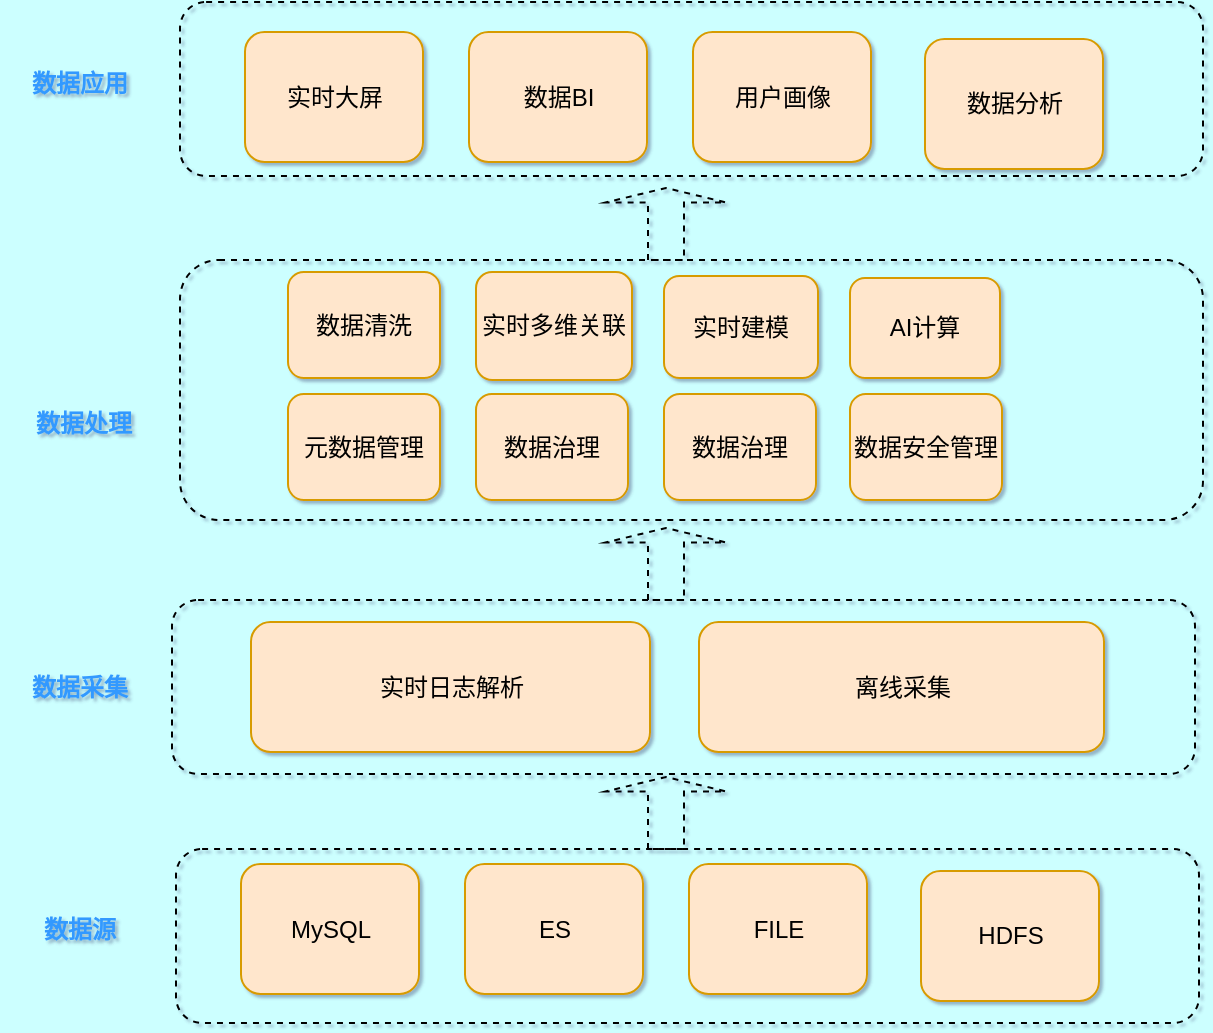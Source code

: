 <mxfile version="17.4.5" type="github">
  <diagram id="UJMsLFa42X8FvGDw-vX3" name="Page-1">
    <mxGraphModel dx="1422" dy="762" grid="0" gridSize="10" guides="1" tooltips="1" connect="1" arrows="1" fold="1" page="1" pageScale="1" pageWidth="827" pageHeight="1169" background="#CCFFFF" math="0" shadow="1">
      <root>
        <mxCell id="0" />
        <mxCell id="1" parent="0" />
        <mxCell id="ZsuB_UANE7rcjaerfHN0-4" value="&lt;b&gt;&lt;font color=&quot;#3399ff&quot;&gt;数据处理&lt;/font&gt;&lt;/b&gt;" style="text;html=1;strokeColor=none;fillColor=none;align=center;verticalAlign=middle;whiteSpace=wrap;rounded=0;" vertex="1" parent="1">
          <mxGeometry x="83" y="294" width="80" height="30" as="geometry" />
        </mxCell>
        <mxCell id="ZsuB_UANE7rcjaerfHN0-6" value="&lt;b&gt;&lt;font color=&quot;#3399ff&quot;&gt;数据采集&lt;/font&gt;&lt;/b&gt;" style="text;html=1;strokeColor=none;fillColor=none;align=center;verticalAlign=middle;whiteSpace=wrap;rounded=0;" vertex="1" parent="1">
          <mxGeometry x="91" y="425.5" width="60" height="30" as="geometry" />
        </mxCell>
        <mxCell id="ZsuB_UANE7rcjaerfHN0-7" value="MySQL" style="rounded=1;whiteSpace=wrap;html=1;fillColor=#ffe6cc;strokeColor=#d79b00;" vertex="1" parent="1">
          <mxGeometry x="201.5" y="529" width="89" height="65" as="geometry" />
        </mxCell>
        <mxCell id="ZsuB_UANE7rcjaerfHN0-8" value="&lt;b&gt;&lt;font color=&quot;#3399ff&quot;&gt;数据源&lt;/font&gt;&lt;/b&gt;" style="text;html=1;strokeColor=none;fillColor=none;align=center;verticalAlign=middle;whiteSpace=wrap;rounded=0;" vertex="1" parent="1">
          <mxGeometry x="91" y="546.5" width="60" height="30" as="geometry" />
        </mxCell>
        <mxCell id="ZsuB_UANE7rcjaerfHN0-19" value="ES" style="rounded=1;whiteSpace=wrap;html=1;fillColor=#ffe6cc;strokeColor=#d79b00;" vertex="1" parent="1">
          <mxGeometry x="313.5" y="529" width="89" height="65" as="geometry" />
        </mxCell>
        <mxCell id="ZsuB_UANE7rcjaerfHN0-20" value="FILE" style="rounded=1;whiteSpace=wrap;html=1;fillColor=#ffe6cc;strokeColor=#d79b00;" vertex="1" parent="1">
          <mxGeometry x="425.5" y="529" width="89" height="65" as="geometry" />
        </mxCell>
        <mxCell id="ZsuB_UANE7rcjaerfHN0-21" value="HDFS" style="rounded=1;whiteSpace=wrap;html=1;fillColor=#ffe6cc;strokeColor=#d79b00;" vertex="1" parent="1">
          <mxGeometry x="541.5" y="532.5" width="89" height="65" as="geometry" />
        </mxCell>
        <mxCell id="ZsuB_UANE7rcjaerfHN0-22" value="实时日志解析" style="rounded=1;whiteSpace=wrap;html=1;fillColor=#ffe6cc;strokeColor=#d79b00;" vertex="1" parent="1">
          <mxGeometry x="206.5" y="408" width="199.5" height="65" as="geometry" />
        </mxCell>
        <mxCell id="ZsuB_UANE7rcjaerfHN0-25" value="离线采集" style="rounded=1;whiteSpace=wrap;html=1;fillColor=#ffe6cc;strokeColor=#d79b00;" vertex="1" parent="1">
          <mxGeometry x="430.5" y="408" width="202.5" height="65" as="geometry" />
        </mxCell>
        <mxCell id="ZsuB_UANE7rcjaerfHN0-27" value="数据清洗" style="rounded=1;whiteSpace=wrap;html=1;fillColor=#ffe6cc;strokeColor=#d79b00;" vertex="1" parent="1">
          <mxGeometry x="225" y="233" width="76" height="53" as="geometry" />
        </mxCell>
        <mxCell id="ZsuB_UANE7rcjaerfHN0-28" value="" style="rounded=1;whiteSpace=wrap;html=1;labelBackgroundColor=#FFE6CC;fontColor=#3399FF;fillColor=none;labelBorderColor=none;dashed=1;" vertex="1" parent="1">
          <mxGeometry x="169" y="521.5" width="511.5" height="87" as="geometry" />
        </mxCell>
        <mxCell id="ZsuB_UANE7rcjaerfHN0-29" value="实时多维关联" style="rounded=1;whiteSpace=wrap;html=1;fillColor=#ffe6cc;strokeColor=#d79b00;" vertex="1" parent="1">
          <mxGeometry x="319" y="233" width="78" height="54" as="geometry" />
        </mxCell>
        <mxCell id="ZsuB_UANE7rcjaerfHN0-34" value="实时建模" style="rounded=1;whiteSpace=wrap;html=1;fillColor=#ffe6cc;strokeColor=#d79b00;" vertex="1" parent="1">
          <mxGeometry x="413" y="235" width="77" height="51" as="geometry" />
        </mxCell>
        <mxCell id="ZsuB_UANE7rcjaerfHN0-35" value="AI计算" style="rounded=1;whiteSpace=wrap;html=1;fillColor=#ffe6cc;strokeColor=#d79b00;" vertex="1" parent="1">
          <mxGeometry x="506" y="236" width="75" height="50" as="geometry" />
        </mxCell>
        <mxCell id="ZsuB_UANE7rcjaerfHN0-36" value="元数据管理" style="rounded=1;whiteSpace=wrap;html=1;fillColor=#ffe6cc;strokeColor=#d79b00;" vertex="1" parent="1">
          <mxGeometry x="225" y="294" width="76" height="53" as="geometry" />
        </mxCell>
        <mxCell id="ZsuB_UANE7rcjaerfHN0-38" value="数据治理" style="rounded=1;whiteSpace=wrap;html=1;fillColor=#ffe6cc;strokeColor=#d79b00;" vertex="1" parent="1">
          <mxGeometry x="319" y="294" width="76" height="53" as="geometry" />
        </mxCell>
        <mxCell id="ZsuB_UANE7rcjaerfHN0-39" value="数据治理" style="rounded=1;whiteSpace=wrap;html=1;fillColor=#ffe6cc;strokeColor=#d79b00;" vertex="1" parent="1">
          <mxGeometry x="413" y="294" width="76" height="53" as="geometry" />
        </mxCell>
        <mxCell id="ZsuB_UANE7rcjaerfHN0-40" value="数据安全管理" style="rounded=1;whiteSpace=wrap;html=1;fillColor=#ffe6cc;strokeColor=#d79b00;" vertex="1" parent="1">
          <mxGeometry x="506" y="294" width="76" height="53" as="geometry" />
        </mxCell>
        <mxCell id="ZsuB_UANE7rcjaerfHN0-41" value="实时大屏" style="rounded=1;whiteSpace=wrap;html=1;fillColor=#ffe6cc;strokeColor=#d79b00;" vertex="1" parent="1">
          <mxGeometry x="203.5" y="113" width="89" height="65" as="geometry" />
        </mxCell>
        <mxCell id="ZsuB_UANE7rcjaerfHN0-42" value="数据BI" style="rounded=1;whiteSpace=wrap;html=1;fillColor=#ffe6cc;strokeColor=#d79b00;" vertex="1" parent="1">
          <mxGeometry x="315.5" y="113" width="89" height="65" as="geometry" />
        </mxCell>
        <mxCell id="ZsuB_UANE7rcjaerfHN0-43" value="用户画像" style="rounded=1;whiteSpace=wrap;html=1;fillColor=#ffe6cc;strokeColor=#d79b00;" vertex="1" parent="1">
          <mxGeometry x="427.5" y="113" width="89" height="65" as="geometry" />
        </mxCell>
        <mxCell id="ZsuB_UANE7rcjaerfHN0-44" value="数据分析" style="rounded=1;whiteSpace=wrap;html=1;fillColor=#ffe6cc;strokeColor=#d79b00;" vertex="1" parent="1">
          <mxGeometry x="543.5" y="116.5" width="89" height="65" as="geometry" />
        </mxCell>
        <mxCell id="ZsuB_UANE7rcjaerfHN0-45" value="" style="rounded=1;whiteSpace=wrap;html=1;labelBackgroundColor=#FFE6CC;fontColor=#3399FF;fillColor=none;labelBorderColor=none;dashed=1;" vertex="1" parent="1">
          <mxGeometry x="171" y="98" width="511.5" height="87" as="geometry" />
        </mxCell>
        <mxCell id="ZsuB_UANE7rcjaerfHN0-46" value="" style="rounded=1;whiteSpace=wrap;html=1;labelBackgroundColor=#FFE6CC;fontColor=#3399FF;fillColor=none;labelBorderColor=none;dashed=1;" vertex="1" parent="1">
          <mxGeometry x="167" y="397" width="511.5" height="87" as="geometry" />
        </mxCell>
        <mxCell id="ZsuB_UANE7rcjaerfHN0-47" value="" style="rounded=1;whiteSpace=wrap;html=1;labelBackgroundColor=#FFE6CC;fontColor=#3399FF;fillColor=none;labelBorderColor=none;dashed=1;" vertex="1" parent="1">
          <mxGeometry x="171" y="227" width="511.5" height="130" as="geometry" />
        </mxCell>
        <mxCell id="ZsuB_UANE7rcjaerfHN0-50" value="&lt;b&gt;&lt;font color=&quot;#3399ff&quot;&gt;数据应用&lt;/font&gt;&lt;/b&gt;" style="text;html=1;strokeColor=none;fillColor=none;align=center;verticalAlign=middle;whiteSpace=wrap;rounded=0;" vertex="1" parent="1">
          <mxGeometry x="81" y="124" width="80" height="30" as="geometry" />
        </mxCell>
        <mxCell id="ZsuB_UANE7rcjaerfHN0-55" value="" style="shape=singleArrow;direction=north;whiteSpace=wrap;html=1;dashed=1;labelBackgroundColor=#FFE6CC;labelBorderColor=none;fontColor=#3399FF;fillColor=none;" vertex="1" parent="1">
          <mxGeometry x="384" y="485.5" width="60" height="36" as="geometry" />
        </mxCell>
        <mxCell id="ZsuB_UANE7rcjaerfHN0-56" value="" style="shape=singleArrow;direction=north;whiteSpace=wrap;html=1;dashed=1;labelBackgroundColor=#FFE6CC;labelBorderColor=none;fontColor=#3399FF;fillColor=none;" vertex="1" parent="1">
          <mxGeometry x="384" y="361" width="60" height="36" as="geometry" />
        </mxCell>
        <mxCell id="ZsuB_UANE7rcjaerfHN0-57" value="" style="shape=singleArrow;direction=north;whiteSpace=wrap;html=1;dashed=1;labelBackgroundColor=#FFE6CC;labelBorderColor=none;fontColor=#3399FF;fillColor=none;" vertex="1" parent="1">
          <mxGeometry x="384" y="191" width="60" height="36" as="geometry" />
        </mxCell>
      </root>
    </mxGraphModel>
  </diagram>
</mxfile>
